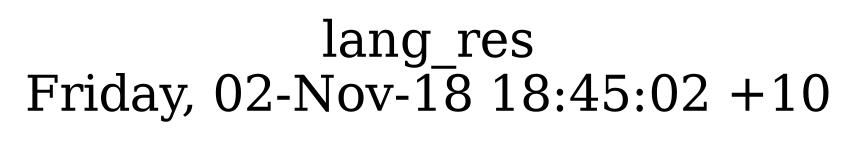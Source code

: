 digraph G {
fontsize="24";
label="lang_res\nFriday, 02-Nov-18 18:45:02 +10";
nojustify=true;
ordering=out;
rankdir=LR;
size="30";
}
